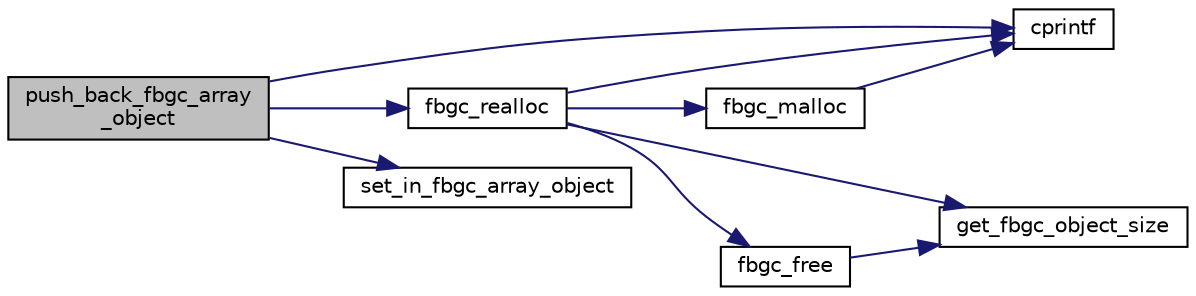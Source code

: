 digraph "push_back_fbgc_array_object"
{
  edge [fontname="Helvetica",fontsize="10",labelfontname="Helvetica",labelfontsize="10"];
  node [fontname="Helvetica",fontsize="10",shape=record];
  rankdir="LR";
  Node28 [label="push_back_fbgc_array\l_object",height=0.2,width=0.4,color="black", fillcolor="grey75", style="filled", fontcolor="black"];
  Node28 -> Node29 [color="midnightblue",fontsize="10",style="solid"];
  Node29 [label="cprintf",height=0.2,width=0.4,color="black", fillcolor="white", style="filled",URL="$error_8c.html#a30fee765292b076e015fc846035f2550"];
  Node28 -> Node30 [color="midnightblue",fontsize="10",style="solid"];
  Node30 [label="fbgc_realloc",height=0.2,width=0.4,color="black", fillcolor="white", style="filled",URL="$memory_8c.html#a46dcfb44df5cac4f04145f1aa208fb9f"];
  Node30 -> Node31 [color="midnightblue",fontsize="10",style="solid"];
  Node31 [label="fbgc_malloc",height=0.2,width=0.4,color="black", fillcolor="white", style="filled",URL="$memory_8c.html#a41dd65ee24d51160659bf94bed90e998"];
  Node31 -> Node29 [color="midnightblue",fontsize="10",style="solid"];
  Node30 -> Node32 [color="midnightblue",fontsize="10",style="solid"];
  Node32 [label="get_fbgc_object_size",height=0.2,width=0.4,color="black", fillcolor="white", style="filled",URL="$fbgc__object_8c.html#a1ba6a6b09db0e6c3a6ac6f6cfc0266de"];
  Node30 -> Node29 [color="midnightblue",fontsize="10",style="solid"];
  Node30 -> Node33 [color="midnightblue",fontsize="10",style="solid"];
  Node33 [label="fbgc_free",height=0.2,width=0.4,color="black", fillcolor="white", style="filled",URL="$memory_8c.html#a45d076e11af8d11bd73f6529582edbef"];
  Node33 -> Node32 [color="midnightblue",fontsize="10",style="solid"];
  Node28 -> Node34 [color="midnightblue",fontsize="10",style="solid"];
  Node34 [label="set_in_fbgc_array_object",height=0.2,width=0.4,color="black", fillcolor="white", style="filled",URL="$array__object_8c.html#ab1725f44577f31f34dbd75a5f5579edd"];
}
